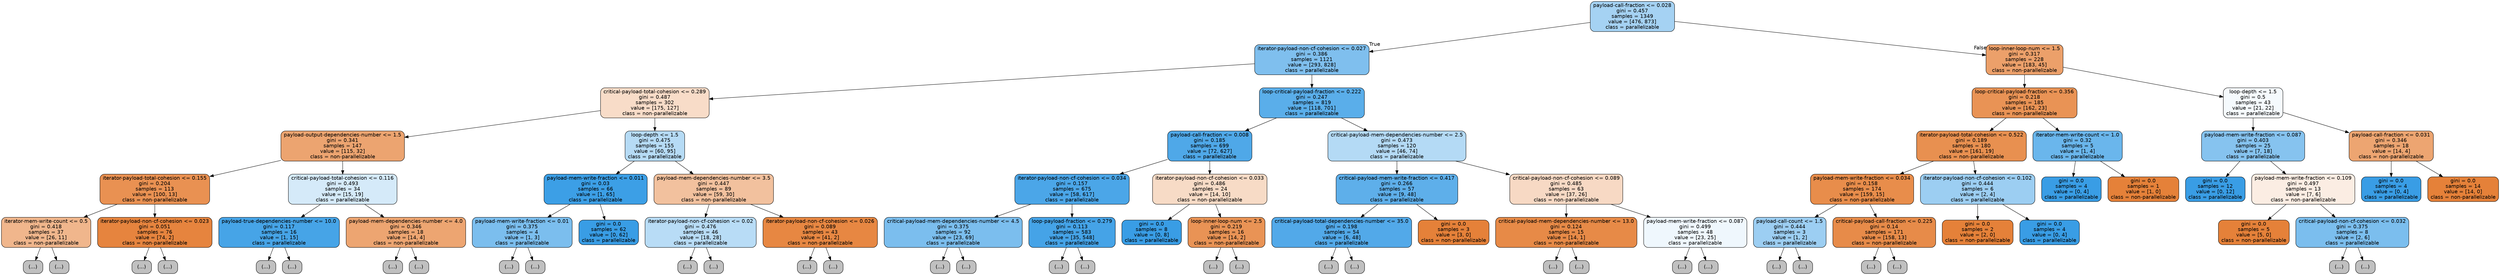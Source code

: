 digraph Tree {
node [shape=box, style="filled, rounded", color="black", fontname=helvetica] ;
edge [fontname=helvetica] ;
0 [label="payload-call-fraction <= 0.028\ngini = 0.457\nsamples = 1349\nvalue = [476, 873]\nclass = parallelizable", fillcolor="#399de574"] ;
1 [label="iterator-payload-non-cf-cohesion <= 0.027\ngini = 0.386\nsamples = 1121\nvalue = [293, 828]\nclass = parallelizable", fillcolor="#399de5a5"] ;
0 -> 1 [labeldistance=2.5, labelangle=45, headlabel="True"] ;
2 [label="critical-payload-total-cohesion <= 0.289\ngini = 0.487\nsamples = 302\nvalue = [175, 127]\nclass = non-parallelizable", fillcolor="#e5813946"] ;
1 -> 2 ;
3 [label="payload-output-dependencies-number <= 1.5\ngini = 0.341\nsamples = 147\nvalue = [115, 32]\nclass = non-parallelizable", fillcolor="#e58139b8"] ;
2 -> 3 ;
4 [label="iterator-payload-total-cohesion <= 0.155\ngini = 0.204\nsamples = 113\nvalue = [100, 13]\nclass = non-parallelizable", fillcolor="#e58139de"] ;
3 -> 4 ;
5 [label="iterator-mem-write-count <= 0.5\ngini = 0.418\nsamples = 37\nvalue = [26, 11]\nclass = non-parallelizable", fillcolor="#e5813993"] ;
4 -> 5 ;
6 [label="(...)", fillcolor="#C0C0C0"] ;
5 -> 6 ;
7 [label="(...)", fillcolor="#C0C0C0"] ;
5 -> 7 ;
18 [label="iterator-payload-non-cf-cohesion <= 0.023\ngini = 0.051\nsamples = 76\nvalue = [74, 2]\nclass = non-parallelizable", fillcolor="#e58139f8"] ;
4 -> 18 ;
19 [label="(...)", fillcolor="#C0C0C0"] ;
18 -> 19 ;
20 [label="(...)", fillcolor="#C0C0C0"] ;
18 -> 20 ;
23 [label="critical-payload-total-cohesion <= 0.116\ngini = 0.493\nsamples = 34\nvalue = [15, 19]\nclass = parallelizable", fillcolor="#399de536"] ;
3 -> 23 ;
24 [label="payload-true-dependencies-number <= 10.0\ngini = 0.117\nsamples = 16\nvalue = [1, 15]\nclass = parallelizable", fillcolor="#399de5ee"] ;
23 -> 24 ;
25 [label="(...)", fillcolor="#C0C0C0"] ;
24 -> 25 ;
26 [label="(...)", fillcolor="#C0C0C0"] ;
24 -> 26 ;
27 [label="payload-mem-dependencies-number <= 4.0\ngini = 0.346\nsamples = 18\nvalue = [14, 4]\nclass = non-parallelizable", fillcolor="#e58139b6"] ;
23 -> 27 ;
28 [label="(...)", fillcolor="#C0C0C0"] ;
27 -> 28 ;
29 [label="(...)", fillcolor="#C0C0C0"] ;
27 -> 29 ;
34 [label="loop-depth <= 1.5\ngini = 0.475\nsamples = 155\nvalue = [60, 95]\nclass = parallelizable", fillcolor="#399de55e"] ;
2 -> 34 ;
35 [label="payload-mem-write-fraction <= 0.011\ngini = 0.03\nsamples = 66\nvalue = [1, 65]\nclass = parallelizable", fillcolor="#399de5fb"] ;
34 -> 35 ;
36 [label="payload-mem-write-fraction <= 0.01\ngini = 0.375\nsamples = 4\nvalue = [1, 3]\nclass = parallelizable", fillcolor="#399de5aa"] ;
35 -> 36 ;
37 [label="(...)", fillcolor="#C0C0C0"] ;
36 -> 37 ;
38 [label="(...)", fillcolor="#C0C0C0"] ;
36 -> 38 ;
39 [label="gini = 0.0\nsamples = 62\nvalue = [0, 62]\nclass = parallelizable", fillcolor="#399de5ff"] ;
35 -> 39 ;
40 [label="payload-mem-dependencies-number <= 3.5\ngini = 0.447\nsamples = 89\nvalue = [59, 30]\nclass = non-parallelizable", fillcolor="#e581397d"] ;
34 -> 40 ;
41 [label="iterator-payload-non-cf-cohesion <= 0.02\ngini = 0.476\nsamples = 46\nvalue = [18, 28]\nclass = parallelizable", fillcolor="#399de55b"] ;
40 -> 41 ;
42 [label="(...)", fillcolor="#C0C0C0"] ;
41 -> 42 ;
51 [label="(...)", fillcolor="#C0C0C0"] ;
41 -> 51 ;
60 [label="iterator-payload-non-cf-cohesion <= 0.026\ngini = 0.089\nsamples = 43\nvalue = [41, 2]\nclass = non-parallelizable", fillcolor="#e58139f3"] ;
40 -> 60 ;
61 [label="(...)", fillcolor="#C0C0C0"] ;
60 -> 61 ;
66 [label="(...)", fillcolor="#C0C0C0"] ;
60 -> 66 ;
67 [label="loop-critical-payload-fraction <= 0.222\ngini = 0.247\nsamples = 819\nvalue = [118, 701]\nclass = parallelizable", fillcolor="#399de5d4"] ;
1 -> 67 ;
68 [label="payload-call-fraction <= 0.008\ngini = 0.185\nsamples = 699\nvalue = [72, 627]\nclass = parallelizable", fillcolor="#399de5e2"] ;
67 -> 68 ;
69 [label="iterator-payload-non-cf-cohesion <= 0.034\ngini = 0.157\nsamples = 675\nvalue = [58, 617]\nclass = parallelizable", fillcolor="#399de5e7"] ;
68 -> 69 ;
70 [label="critical-payload-mem-dependencies-number <= 4.5\ngini = 0.375\nsamples = 92\nvalue = [23, 69]\nclass = parallelizable", fillcolor="#399de5aa"] ;
69 -> 70 ;
71 [label="(...)", fillcolor="#C0C0C0"] ;
70 -> 71 ;
94 [label="(...)", fillcolor="#C0C0C0"] ;
70 -> 94 ;
99 [label="loop-payload-fraction <= 0.279\ngini = 0.113\nsamples = 583\nvalue = [35, 548]\nclass = parallelizable", fillcolor="#399de5ef"] ;
69 -> 99 ;
100 [label="(...)", fillcolor="#C0C0C0"] ;
99 -> 100 ;
101 [label="(...)", fillcolor="#C0C0C0"] ;
99 -> 101 ;
174 [label="iterator-payload-non-cf-cohesion <= 0.033\ngini = 0.486\nsamples = 24\nvalue = [14, 10]\nclass = non-parallelizable", fillcolor="#e5813949"] ;
68 -> 174 ;
175 [label="gini = 0.0\nsamples = 8\nvalue = [0, 8]\nclass = parallelizable", fillcolor="#399de5ff"] ;
174 -> 175 ;
176 [label="loop-inner-loop-num <= 2.5\ngini = 0.219\nsamples = 16\nvalue = [14, 2]\nclass = non-parallelizable", fillcolor="#e58139db"] ;
174 -> 176 ;
177 [label="(...)", fillcolor="#C0C0C0"] ;
176 -> 177 ;
180 [label="(...)", fillcolor="#C0C0C0"] ;
176 -> 180 ;
181 [label="critical-payload-mem-dependencies-number <= 2.5\ngini = 0.473\nsamples = 120\nvalue = [46, 74]\nclass = parallelizable", fillcolor="#399de560"] ;
67 -> 181 ;
182 [label="critical-payload-mem-write-fraction <= 0.417\ngini = 0.266\nsamples = 57\nvalue = [9, 48]\nclass = parallelizable", fillcolor="#399de5cf"] ;
181 -> 182 ;
183 [label="critical-payload-total-dependencies-number <= 35.0\ngini = 0.198\nsamples = 54\nvalue = [6, 48]\nclass = parallelizable", fillcolor="#399de5df"] ;
182 -> 183 ;
184 [label="(...)", fillcolor="#C0C0C0"] ;
183 -> 184 ;
197 [label="(...)", fillcolor="#C0C0C0"] ;
183 -> 197 ;
198 [label="gini = 0.0\nsamples = 3\nvalue = [3, 0]\nclass = non-parallelizable", fillcolor="#e58139ff"] ;
182 -> 198 ;
199 [label="critical-payload-non-cf-cohesion <= 0.089\ngini = 0.485\nsamples = 63\nvalue = [37, 26]\nclass = non-parallelizable", fillcolor="#e581394c"] ;
181 -> 199 ;
200 [label="critical-payload-mem-dependencies-number <= 13.0\ngini = 0.124\nsamples = 15\nvalue = [14, 1]\nclass = non-parallelizable", fillcolor="#e58139ed"] ;
199 -> 200 ;
201 [label="(...)", fillcolor="#C0C0C0"] ;
200 -> 201 ;
202 [label="(...)", fillcolor="#C0C0C0"] ;
200 -> 202 ;
205 [label="payload-mem-write-fraction <= 0.087\ngini = 0.499\nsamples = 48\nvalue = [23, 25]\nclass = parallelizable", fillcolor="#399de514"] ;
199 -> 205 ;
206 [label="(...)", fillcolor="#C0C0C0"] ;
205 -> 206 ;
225 [label="(...)", fillcolor="#C0C0C0"] ;
205 -> 225 ;
226 [label="loop-inner-loop-num <= 1.5\ngini = 0.317\nsamples = 228\nvalue = [183, 45]\nclass = non-parallelizable", fillcolor="#e58139c0"] ;
0 -> 226 [labeldistance=2.5, labelangle=-45, headlabel="False"] ;
227 [label="loop-critical-payload-fraction <= 0.356\ngini = 0.218\nsamples = 185\nvalue = [162, 23]\nclass = non-parallelizable", fillcolor="#e58139db"] ;
226 -> 227 ;
228 [label="iterator-payload-total-cohesion <= 0.522\ngini = 0.189\nsamples = 180\nvalue = [161, 19]\nclass = non-parallelizable", fillcolor="#e58139e1"] ;
227 -> 228 ;
229 [label="payload-mem-write-fraction <= 0.034\ngini = 0.158\nsamples = 174\nvalue = [159, 15]\nclass = non-parallelizable", fillcolor="#e58139e7"] ;
228 -> 229 ;
230 [label="payload-call-count <= 1.5\ngini = 0.444\nsamples = 3\nvalue = [1, 2]\nclass = parallelizable", fillcolor="#399de57f"] ;
229 -> 230 ;
231 [label="(...)", fillcolor="#C0C0C0"] ;
230 -> 231 ;
232 [label="(...)", fillcolor="#C0C0C0"] ;
230 -> 232 ;
233 [label="critical-payload-call-fraction <= 0.225\ngini = 0.14\nsamples = 171\nvalue = [158, 13]\nclass = non-parallelizable", fillcolor="#e58139ea"] ;
229 -> 233 ;
234 [label="(...)", fillcolor="#C0C0C0"] ;
233 -> 234 ;
255 [label="(...)", fillcolor="#C0C0C0"] ;
233 -> 255 ;
256 [label="iterator-payload-non-cf-cohesion <= 0.102\ngini = 0.444\nsamples = 6\nvalue = [2, 4]\nclass = parallelizable", fillcolor="#399de57f"] ;
228 -> 256 ;
257 [label="gini = 0.0\nsamples = 2\nvalue = [2, 0]\nclass = non-parallelizable", fillcolor="#e58139ff"] ;
256 -> 257 ;
258 [label="gini = 0.0\nsamples = 4\nvalue = [0, 4]\nclass = parallelizable", fillcolor="#399de5ff"] ;
256 -> 258 ;
259 [label="iterator-mem-write-count <= 1.0\ngini = 0.32\nsamples = 5\nvalue = [1, 4]\nclass = parallelizable", fillcolor="#399de5bf"] ;
227 -> 259 ;
260 [label="gini = 0.0\nsamples = 4\nvalue = [0, 4]\nclass = parallelizable", fillcolor="#399de5ff"] ;
259 -> 260 ;
261 [label="gini = 0.0\nsamples = 1\nvalue = [1, 0]\nclass = non-parallelizable", fillcolor="#e58139ff"] ;
259 -> 261 ;
262 [label="loop-depth <= 1.5\ngini = 0.5\nsamples = 43\nvalue = [21, 22]\nclass = parallelizable", fillcolor="#399de50c"] ;
226 -> 262 ;
263 [label="payload-mem-write-fraction <= 0.087\ngini = 0.403\nsamples = 25\nvalue = [7, 18]\nclass = parallelizable", fillcolor="#399de59c"] ;
262 -> 263 ;
264 [label="gini = 0.0\nsamples = 12\nvalue = [0, 12]\nclass = parallelizable", fillcolor="#399de5ff"] ;
263 -> 264 ;
265 [label="payload-mem-write-fraction <= 0.109\ngini = 0.497\nsamples = 13\nvalue = [7, 6]\nclass = non-parallelizable", fillcolor="#e5813924"] ;
263 -> 265 ;
266 [label="gini = 0.0\nsamples = 5\nvalue = [5, 0]\nclass = non-parallelizable", fillcolor="#e58139ff"] ;
265 -> 266 ;
267 [label="critical-payload-non-cf-cohesion <= 0.032\ngini = 0.375\nsamples = 8\nvalue = [2, 6]\nclass = parallelizable", fillcolor="#399de5aa"] ;
265 -> 267 ;
268 [label="(...)", fillcolor="#C0C0C0"] ;
267 -> 268 ;
271 [label="(...)", fillcolor="#C0C0C0"] ;
267 -> 271 ;
272 [label="payload-call-fraction <= 0.031\ngini = 0.346\nsamples = 18\nvalue = [14, 4]\nclass = non-parallelizable", fillcolor="#e58139b6"] ;
262 -> 272 ;
273 [label="gini = 0.0\nsamples = 4\nvalue = [0, 4]\nclass = parallelizable", fillcolor="#399de5ff"] ;
272 -> 273 ;
274 [label="gini = 0.0\nsamples = 14\nvalue = [14, 0]\nclass = non-parallelizable", fillcolor="#e58139ff"] ;
272 -> 274 ;
}